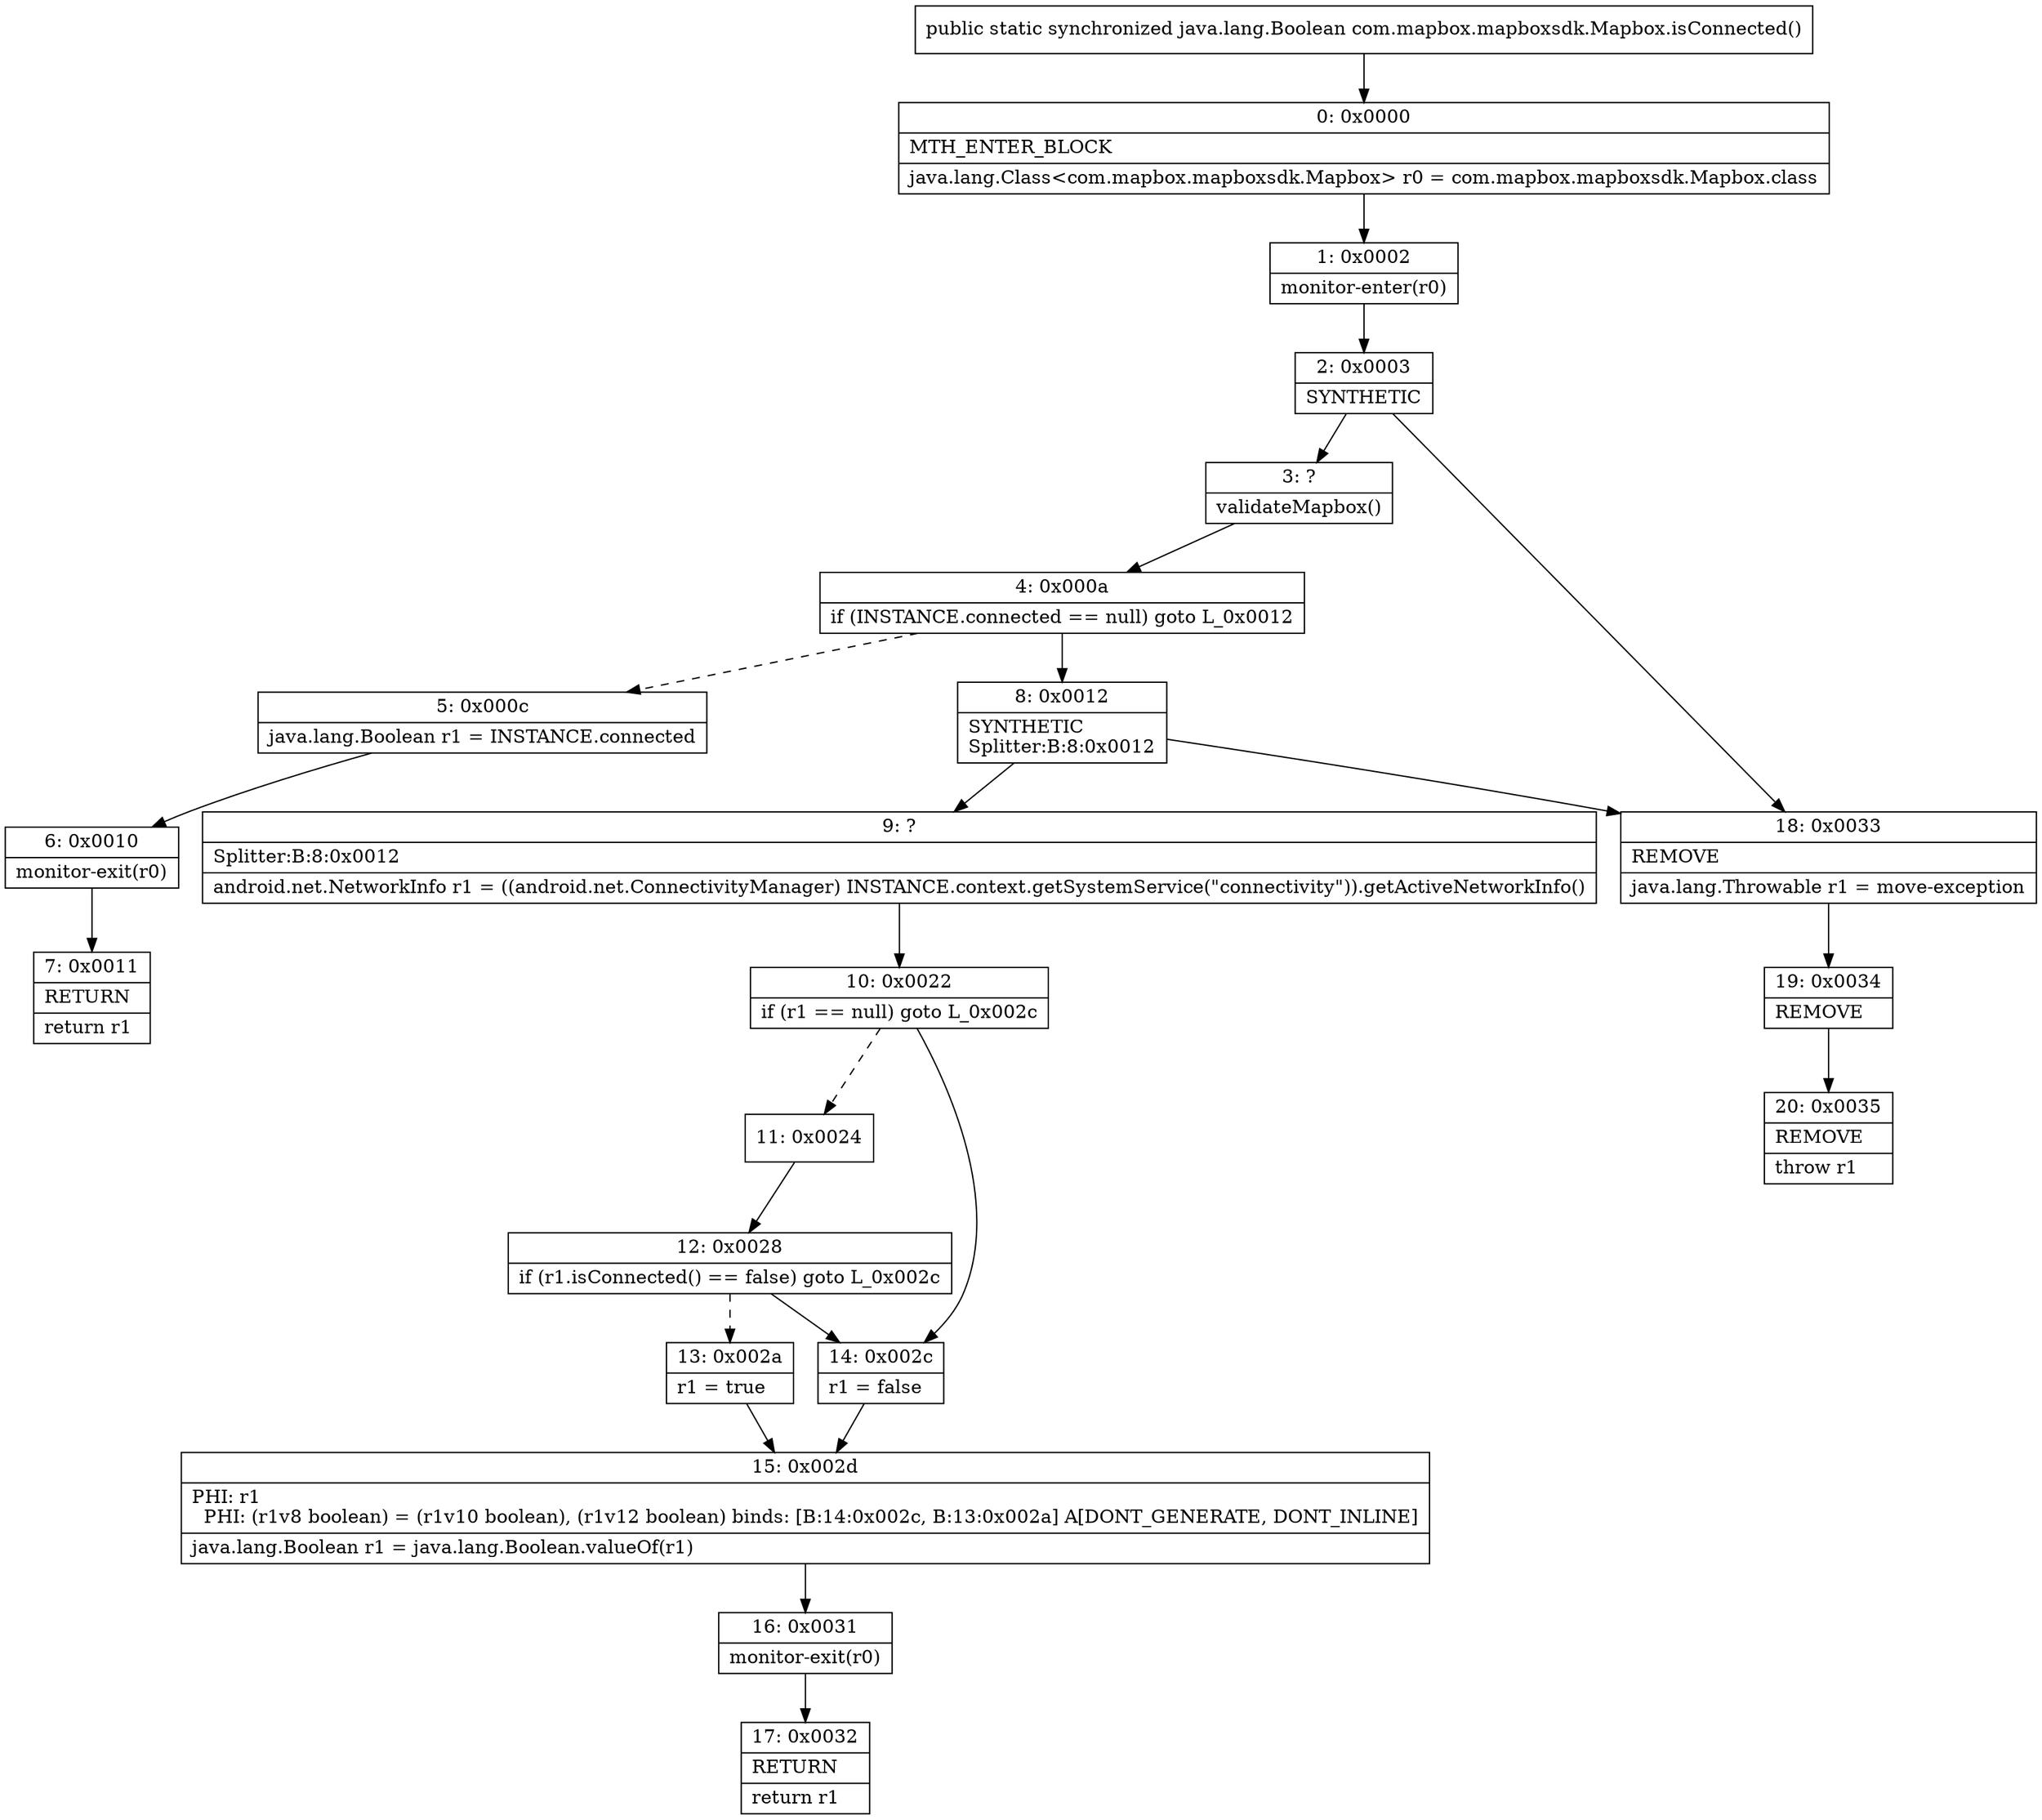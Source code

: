 digraph "CFG forcom.mapbox.mapboxsdk.Mapbox.isConnected()Ljava\/lang\/Boolean;" {
Node_0 [shape=record,label="{0\:\ 0x0000|MTH_ENTER_BLOCK\l|java.lang.Class\<com.mapbox.mapboxsdk.Mapbox\> r0 = com.mapbox.mapboxsdk.Mapbox.class\l}"];
Node_1 [shape=record,label="{1\:\ 0x0002|monitor\-enter(r0)\l}"];
Node_2 [shape=record,label="{2\:\ 0x0003|SYNTHETIC\l}"];
Node_3 [shape=record,label="{3\:\ ?|validateMapbox()\l}"];
Node_4 [shape=record,label="{4\:\ 0x000a|if (INSTANCE.connected == null) goto L_0x0012\l}"];
Node_5 [shape=record,label="{5\:\ 0x000c|java.lang.Boolean r1 = INSTANCE.connected\l}"];
Node_6 [shape=record,label="{6\:\ 0x0010|monitor\-exit(r0)\l}"];
Node_7 [shape=record,label="{7\:\ 0x0011|RETURN\l|return r1\l}"];
Node_8 [shape=record,label="{8\:\ 0x0012|SYNTHETIC\lSplitter:B:8:0x0012\l}"];
Node_9 [shape=record,label="{9\:\ ?|Splitter:B:8:0x0012\l|android.net.NetworkInfo r1 = ((android.net.ConnectivityManager) INSTANCE.context.getSystemService(\"connectivity\")).getActiveNetworkInfo()\l}"];
Node_10 [shape=record,label="{10\:\ 0x0022|if (r1 == null) goto L_0x002c\l}"];
Node_11 [shape=record,label="{11\:\ 0x0024}"];
Node_12 [shape=record,label="{12\:\ 0x0028|if (r1.isConnected() == false) goto L_0x002c\l}"];
Node_13 [shape=record,label="{13\:\ 0x002a|r1 = true\l}"];
Node_14 [shape=record,label="{14\:\ 0x002c|r1 = false\l}"];
Node_15 [shape=record,label="{15\:\ 0x002d|PHI: r1 \l  PHI: (r1v8 boolean) = (r1v10 boolean), (r1v12 boolean) binds: [B:14:0x002c, B:13:0x002a] A[DONT_GENERATE, DONT_INLINE]\l|java.lang.Boolean r1 = java.lang.Boolean.valueOf(r1)\l}"];
Node_16 [shape=record,label="{16\:\ 0x0031|monitor\-exit(r0)\l}"];
Node_17 [shape=record,label="{17\:\ 0x0032|RETURN\l|return r1\l}"];
Node_18 [shape=record,label="{18\:\ 0x0033|REMOVE\l|java.lang.Throwable r1 = move\-exception\l}"];
Node_19 [shape=record,label="{19\:\ 0x0034|REMOVE\l}"];
Node_20 [shape=record,label="{20\:\ 0x0035|REMOVE\l|throw r1\l}"];
MethodNode[shape=record,label="{public static synchronized java.lang.Boolean com.mapbox.mapboxsdk.Mapbox.isConnected() }"];
MethodNode -> Node_0;
Node_0 -> Node_1;
Node_1 -> Node_2;
Node_2 -> Node_3;
Node_2 -> Node_18;
Node_3 -> Node_4;
Node_4 -> Node_5[style=dashed];
Node_4 -> Node_8;
Node_5 -> Node_6;
Node_6 -> Node_7;
Node_8 -> Node_9;
Node_8 -> Node_18;
Node_9 -> Node_10;
Node_10 -> Node_11[style=dashed];
Node_10 -> Node_14;
Node_11 -> Node_12;
Node_12 -> Node_13[style=dashed];
Node_12 -> Node_14;
Node_13 -> Node_15;
Node_14 -> Node_15;
Node_15 -> Node_16;
Node_16 -> Node_17;
Node_18 -> Node_19;
Node_19 -> Node_20;
}

